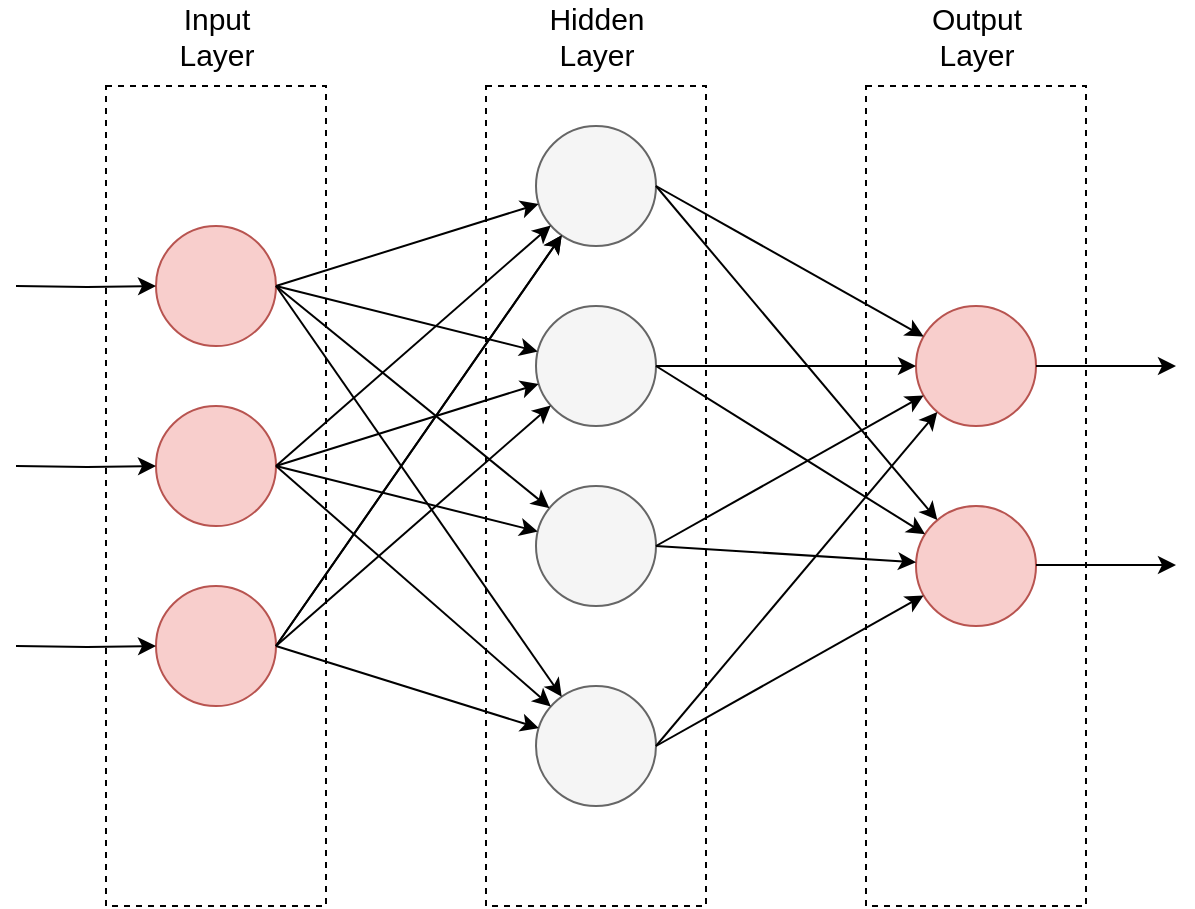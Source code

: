<mxfile version="25.0.3">
  <diagram name="Page-1" id="4U5YkGCh9nd2_-qvNMEP">
    <mxGraphModel dx="1434" dy="790" grid="1" gridSize="10" guides="1" tooltips="1" connect="1" arrows="1" fold="1" page="1" pageScale="1" pageWidth="850" pageHeight="1100" math="0" shadow="0">
      <root>
        <mxCell id="0" />
        <mxCell id="1" parent="0" />
        <mxCell id="Hle4S8Di1_Md17zHJ1X8-1" value="" style="ellipse;whiteSpace=wrap;html=1;aspect=fixed;fontSize=15;fillColor=#f8cecc;strokeColor=#b85450;fontStyle=1" vertex="1" parent="1">
          <mxGeometry x="230" y="220" width="60" height="60" as="geometry" />
        </mxCell>
        <mxCell id="Hle4S8Di1_Md17zHJ1X8-2" value="" style="ellipse;whiteSpace=wrap;html=1;aspect=fixed;fontSize=15;fillColor=#f8cecc;strokeColor=#b85450;fontStyle=1" vertex="1" parent="1">
          <mxGeometry x="230" y="310" width="60" height="60" as="geometry" />
        </mxCell>
        <mxCell id="Hle4S8Di1_Md17zHJ1X8-3" value="" style="ellipse;whiteSpace=wrap;html=1;aspect=fixed;fontSize=15;fillColor=#f8cecc;strokeColor=#b85450;fontStyle=1" vertex="1" parent="1">
          <mxGeometry x="230" y="400" width="60" height="60" as="geometry" />
        </mxCell>
        <mxCell id="Hle4S8Di1_Md17zHJ1X8-15" value="" style="edgeStyle=orthogonalEdgeStyle;rounded=0;orthogonalLoop=1;jettySize=auto;html=1;fontStyle=1" edge="1" parent="1" target="Hle4S8Di1_Md17zHJ1X8-1">
          <mxGeometry relative="1" as="geometry">
            <mxPoint x="160" y="250" as="sourcePoint" />
          </mxGeometry>
        </mxCell>
        <mxCell id="Hle4S8Di1_Md17zHJ1X8-16" value="" style="edgeStyle=orthogonalEdgeStyle;rounded=0;orthogonalLoop=1;jettySize=auto;html=1;fontStyle=1" edge="1" parent="1" target="Hle4S8Di1_Md17zHJ1X8-2">
          <mxGeometry relative="1" as="geometry">
            <mxPoint x="160" y="340" as="sourcePoint" />
          </mxGeometry>
        </mxCell>
        <mxCell id="Hle4S8Di1_Md17zHJ1X8-17" value="" style="edgeStyle=orthogonalEdgeStyle;rounded=0;orthogonalLoop=1;jettySize=auto;html=1;fontStyle=1" edge="1" parent="1" target="Hle4S8Di1_Md17zHJ1X8-3">
          <mxGeometry relative="1" as="geometry">
            <mxPoint x="160" y="430" as="sourcePoint" />
          </mxGeometry>
        </mxCell>
        <mxCell id="Hle4S8Di1_Md17zHJ1X8-32" value="" style="ellipse;whiteSpace=wrap;html=1;aspect=fixed;fontSize=15;fillColor=#f5f5f5;strokeColor=#666666;fontStyle=1;fontColor=#333333;" vertex="1" parent="1">
          <mxGeometry x="420" y="170" width="60" height="60" as="geometry" />
        </mxCell>
        <mxCell id="Hle4S8Di1_Md17zHJ1X8-33" value="" style="ellipse;whiteSpace=wrap;html=1;aspect=fixed;fontSize=15;fillColor=#f5f5f5;strokeColor=#666666;fontStyle=1;fontColor=#333333;" vertex="1" parent="1">
          <mxGeometry x="420" y="260" width="60" height="60" as="geometry" />
        </mxCell>
        <mxCell id="Hle4S8Di1_Md17zHJ1X8-34" value="" style="ellipse;whiteSpace=wrap;html=1;aspect=fixed;fontSize=15;fillColor=#f5f5f5;strokeColor=#666666;fontStyle=1;fontColor=#333333;" vertex="1" parent="1">
          <mxGeometry x="420" y="350" width="60" height="60" as="geometry" />
        </mxCell>
        <mxCell id="Hle4S8Di1_Md17zHJ1X8-35" value="" style="ellipse;whiteSpace=wrap;html=1;aspect=fixed;fontSize=15;fillColor=#f5f5f5;strokeColor=#666666;fontStyle=1;fontColor=#333333;" vertex="1" parent="1">
          <mxGeometry x="420" y="450" width="60" height="60" as="geometry" />
        </mxCell>
        <mxCell id="Hle4S8Di1_Md17zHJ1X8-36" value="" style="ellipse;whiteSpace=wrap;html=1;aspect=fixed;fontSize=15;fillColor=#f8cecc;strokeColor=#b85450;fontStyle=1" vertex="1" parent="1">
          <mxGeometry x="610" y="260" width="60" height="60" as="geometry" />
        </mxCell>
        <mxCell id="Hle4S8Di1_Md17zHJ1X8-37" value="" style="ellipse;whiteSpace=wrap;html=1;aspect=fixed;fontSize=15;fillColor=#f8cecc;strokeColor=#b85450;fontStyle=1" vertex="1" parent="1">
          <mxGeometry x="610" y="360" width="60" height="60" as="geometry" />
        </mxCell>
        <mxCell id="Hle4S8Di1_Md17zHJ1X8-38" value="" style="endArrow=classic;html=1;rounded=0;exitX=1;exitY=0.5;exitDx=0;exitDy=0;" edge="1" parent="1" source="Hle4S8Di1_Md17zHJ1X8-1" target="Hle4S8Di1_Md17zHJ1X8-32">
          <mxGeometry width="50" height="50" relative="1" as="geometry">
            <mxPoint x="310" y="260" as="sourcePoint" />
            <mxPoint x="360" y="210" as="targetPoint" />
          </mxGeometry>
        </mxCell>
        <mxCell id="Hle4S8Di1_Md17zHJ1X8-39" value="" style="endArrow=classic;html=1;rounded=0;exitX=1;exitY=0.5;exitDx=0;exitDy=0;" edge="1" parent="1" source="Hle4S8Di1_Md17zHJ1X8-2" target="Hle4S8Di1_Md17zHJ1X8-32">
          <mxGeometry width="50" height="50" relative="1" as="geometry">
            <mxPoint x="360" y="350" as="sourcePoint" />
            <mxPoint x="410" y="300" as="targetPoint" />
          </mxGeometry>
        </mxCell>
        <mxCell id="Hle4S8Di1_Md17zHJ1X8-40" value="" style="endArrow=classic;html=1;rounded=0;exitX=1;exitY=0.5;exitDx=0;exitDy=0;" edge="1" parent="1" source="Hle4S8Di1_Md17zHJ1X8-3" target="Hle4S8Di1_Md17zHJ1X8-32">
          <mxGeometry width="50" height="50" relative="1" as="geometry">
            <mxPoint x="290" y="410" as="sourcePoint" />
            <mxPoint x="427" y="290" as="targetPoint" />
          </mxGeometry>
        </mxCell>
        <mxCell id="Hle4S8Di1_Md17zHJ1X8-41" value="" style="endArrow=classic;html=1;rounded=0;exitX=1;exitY=0.5;exitDx=0;exitDy=0;" edge="1" parent="1" source="Hle4S8Di1_Md17zHJ1X8-1" target="Hle4S8Di1_Md17zHJ1X8-33">
          <mxGeometry width="50" height="50" relative="1" as="geometry">
            <mxPoint x="300" y="260" as="sourcePoint" />
            <mxPoint x="431" y="219" as="targetPoint" />
          </mxGeometry>
        </mxCell>
        <mxCell id="Hle4S8Di1_Md17zHJ1X8-42" value="" style="endArrow=classic;html=1;rounded=0;exitX=1;exitY=0.5;exitDx=0;exitDy=0;" edge="1" parent="1" source="Hle4S8Di1_Md17zHJ1X8-2" target="Hle4S8Di1_Md17zHJ1X8-33">
          <mxGeometry width="50" height="50" relative="1" as="geometry">
            <mxPoint x="300" y="350" as="sourcePoint" />
            <mxPoint x="437" y="230" as="targetPoint" />
          </mxGeometry>
        </mxCell>
        <mxCell id="Hle4S8Di1_Md17zHJ1X8-43" value="" style="endArrow=classic;html=1;rounded=0;exitX=1;exitY=0.5;exitDx=0;exitDy=0;" edge="1" parent="1" source="Hle4S8Di1_Md17zHJ1X8-2" target="Hle4S8Di1_Md17zHJ1X8-34">
          <mxGeometry width="50" height="50" relative="1" as="geometry">
            <mxPoint x="310" y="360" as="sourcePoint" />
            <mxPoint x="431" y="309" as="targetPoint" />
          </mxGeometry>
        </mxCell>
        <mxCell id="Hle4S8Di1_Md17zHJ1X8-44" value="" style="endArrow=classic;html=1;rounded=0;exitX=1;exitY=0.5;exitDx=0;exitDy=0;" edge="1" parent="1" source="Hle4S8Di1_Md17zHJ1X8-2" target="Hle4S8Di1_Md17zHJ1X8-35">
          <mxGeometry width="50" height="50" relative="1" as="geometry">
            <mxPoint x="300" y="350" as="sourcePoint" />
            <mxPoint x="431" y="383" as="targetPoint" />
          </mxGeometry>
        </mxCell>
        <mxCell id="Hle4S8Di1_Md17zHJ1X8-45" value="" style="endArrow=classic;html=1;rounded=0;exitX=1;exitY=0.5;exitDx=0;exitDy=0;" edge="1" parent="1" source="Hle4S8Di1_Md17zHJ1X8-3" target="Hle4S8Di1_Md17zHJ1X8-32">
          <mxGeometry width="50" height="50" relative="1" as="geometry">
            <mxPoint x="300" y="350" as="sourcePoint" />
            <mxPoint x="437" y="470" as="targetPoint" />
          </mxGeometry>
        </mxCell>
        <mxCell id="Hle4S8Di1_Md17zHJ1X8-46" value="" style="endArrow=classic;html=1;rounded=0;exitX=1;exitY=0.5;exitDx=0;exitDy=0;" edge="1" parent="1" source="Hle4S8Di1_Md17zHJ1X8-1" target="Hle4S8Di1_Md17zHJ1X8-34">
          <mxGeometry width="50" height="50" relative="1" as="geometry">
            <mxPoint x="300" y="260" as="sourcePoint" />
            <mxPoint x="431" y="293" as="targetPoint" />
          </mxGeometry>
        </mxCell>
        <mxCell id="Hle4S8Di1_Md17zHJ1X8-47" value="" style="endArrow=classic;html=1;rounded=0;exitX=1;exitY=0.5;exitDx=0;exitDy=0;" edge="1" parent="1" source="Hle4S8Di1_Md17zHJ1X8-1" target="Hle4S8Di1_Md17zHJ1X8-35">
          <mxGeometry width="50" height="50" relative="1" as="geometry">
            <mxPoint x="300" y="260" as="sourcePoint" />
            <mxPoint x="437" y="371" as="targetPoint" />
          </mxGeometry>
        </mxCell>
        <mxCell id="Hle4S8Di1_Md17zHJ1X8-48" value="" style="endArrow=classic;html=1;rounded=0;exitX=1;exitY=0.5;exitDx=0;exitDy=0;" edge="1" parent="1" source="Hle4S8Di1_Md17zHJ1X8-3" target="Hle4S8Di1_Md17zHJ1X8-33">
          <mxGeometry width="50" height="50" relative="1" as="geometry">
            <mxPoint x="300" y="440" as="sourcePoint" />
            <mxPoint x="443" y="235" as="targetPoint" />
          </mxGeometry>
        </mxCell>
        <mxCell id="Hle4S8Di1_Md17zHJ1X8-49" value="" style="endArrow=classic;html=1;rounded=0;exitX=1;exitY=0.5;exitDx=0;exitDy=0;" edge="1" parent="1" source="Hle4S8Di1_Md17zHJ1X8-3" target="Hle4S8Di1_Md17zHJ1X8-35">
          <mxGeometry width="50" height="50" relative="1" as="geometry">
            <mxPoint x="300" y="440" as="sourcePoint" />
            <mxPoint x="437" y="320" as="targetPoint" />
          </mxGeometry>
        </mxCell>
        <mxCell id="Hle4S8Di1_Md17zHJ1X8-51" value="" style="endArrow=classic;html=1;rounded=0;exitX=1;exitY=0.5;exitDx=0;exitDy=0;" edge="1" parent="1" source="Hle4S8Di1_Md17zHJ1X8-32" target="Hle4S8Di1_Md17zHJ1X8-36">
          <mxGeometry width="50" height="50" relative="1" as="geometry">
            <mxPoint x="530" y="220" as="sourcePoint" />
            <mxPoint x="580" y="170" as="targetPoint" />
          </mxGeometry>
        </mxCell>
        <mxCell id="Hle4S8Di1_Md17zHJ1X8-52" value="" style="endArrow=classic;html=1;rounded=0;exitX=1;exitY=0.5;exitDx=0;exitDy=0;" edge="1" parent="1" source="Hle4S8Di1_Md17zHJ1X8-32" target="Hle4S8Di1_Md17zHJ1X8-37">
          <mxGeometry width="50" height="50" relative="1" as="geometry">
            <mxPoint x="490" y="210" as="sourcePoint" />
            <mxPoint x="624" y="285" as="targetPoint" />
          </mxGeometry>
        </mxCell>
        <mxCell id="Hle4S8Di1_Md17zHJ1X8-53" value="" style="endArrow=classic;html=1;rounded=0;exitX=1;exitY=0.5;exitDx=0;exitDy=0;" edge="1" parent="1" source="Hle4S8Di1_Md17zHJ1X8-33" target="Hle4S8Di1_Md17zHJ1X8-36">
          <mxGeometry width="50" height="50" relative="1" as="geometry">
            <mxPoint x="490" y="210" as="sourcePoint" />
            <mxPoint x="624" y="285" as="targetPoint" />
          </mxGeometry>
        </mxCell>
        <mxCell id="Hle4S8Di1_Md17zHJ1X8-54" value="" style="endArrow=classic;html=1;rounded=0;exitX=1;exitY=0.5;exitDx=0;exitDy=0;" edge="1" parent="1" source="Hle4S8Di1_Md17zHJ1X8-33" target="Hle4S8Di1_Md17zHJ1X8-37">
          <mxGeometry width="50" height="50" relative="1" as="geometry">
            <mxPoint x="490" y="300" as="sourcePoint" />
            <mxPoint x="620" y="300" as="targetPoint" />
          </mxGeometry>
        </mxCell>
        <mxCell id="Hle4S8Di1_Md17zHJ1X8-55" value="" style="endArrow=classic;html=1;rounded=0;exitX=1;exitY=0.5;exitDx=0;exitDy=0;" edge="1" parent="1" source="Hle4S8Di1_Md17zHJ1X8-34" target="Hle4S8Di1_Md17zHJ1X8-36">
          <mxGeometry width="50" height="50" relative="1" as="geometry">
            <mxPoint x="490" y="300" as="sourcePoint" />
            <mxPoint x="625" y="384" as="targetPoint" />
          </mxGeometry>
        </mxCell>
        <mxCell id="Hle4S8Di1_Md17zHJ1X8-56" value="" style="endArrow=classic;html=1;rounded=0;exitX=1;exitY=0.5;exitDx=0;exitDy=0;" edge="1" parent="1" source="Hle4S8Di1_Md17zHJ1X8-34" target="Hle4S8Di1_Md17zHJ1X8-37">
          <mxGeometry width="50" height="50" relative="1" as="geometry">
            <mxPoint x="490" y="390" as="sourcePoint" />
            <mxPoint x="624" y="315" as="targetPoint" />
          </mxGeometry>
        </mxCell>
        <mxCell id="Hle4S8Di1_Md17zHJ1X8-57" value="" style="endArrow=classic;html=1;rounded=0;exitX=1;exitY=0.5;exitDx=0;exitDy=0;" edge="1" parent="1" source="Hle4S8Di1_Md17zHJ1X8-35" target="Hle4S8Di1_Md17zHJ1X8-36">
          <mxGeometry width="50" height="50" relative="1" as="geometry">
            <mxPoint x="490" y="390" as="sourcePoint" />
            <mxPoint x="620" y="398" as="targetPoint" />
          </mxGeometry>
        </mxCell>
        <mxCell id="Hle4S8Di1_Md17zHJ1X8-58" value="" style="endArrow=classic;html=1;rounded=0;exitX=1;exitY=0.5;exitDx=0;exitDy=0;" edge="1" parent="1" source="Hle4S8Di1_Md17zHJ1X8-35" target="Hle4S8Di1_Md17zHJ1X8-37">
          <mxGeometry width="50" height="50" relative="1" as="geometry">
            <mxPoint x="490" y="490" as="sourcePoint" />
            <mxPoint x="631" y="323" as="targetPoint" />
          </mxGeometry>
        </mxCell>
        <mxCell id="Hle4S8Di1_Md17zHJ1X8-59" value="" style="endArrow=classic;html=1;rounded=0;exitX=1;exitY=0.5;exitDx=0;exitDy=0;" edge="1" parent="1" source="Hle4S8Di1_Md17zHJ1X8-36">
          <mxGeometry width="50" height="50" relative="1" as="geometry">
            <mxPoint x="700" y="310" as="sourcePoint" />
            <mxPoint x="740" y="290" as="targetPoint" />
          </mxGeometry>
        </mxCell>
        <mxCell id="Hle4S8Di1_Md17zHJ1X8-61" value="" style="endArrow=classic;html=1;rounded=0;exitX=1;exitY=0.5;exitDx=0;exitDy=0;" edge="1" parent="1">
          <mxGeometry width="50" height="50" relative="1" as="geometry">
            <mxPoint x="670" y="389.5" as="sourcePoint" />
            <mxPoint x="740" y="389.5" as="targetPoint" />
          </mxGeometry>
        </mxCell>
        <mxCell id="Hle4S8Di1_Md17zHJ1X8-67" value="" style="rounded=0;whiteSpace=wrap;html=1;fillColor=none;dashed=1;" vertex="1" parent="1">
          <mxGeometry x="395" y="150" width="110" height="410" as="geometry" />
        </mxCell>
        <mxCell id="Hle4S8Di1_Md17zHJ1X8-66" value="" style="rounded=0;whiteSpace=wrap;html=1;fillColor=none;dashed=1;" vertex="1" parent="1">
          <mxGeometry x="205" y="150" width="110" height="410" as="geometry" />
        </mxCell>
        <mxCell id="Hle4S8Di1_Md17zHJ1X8-68" value="" style="rounded=0;whiteSpace=wrap;html=1;fillColor=none;dashed=1;" vertex="1" parent="1">
          <mxGeometry x="585" y="150" width="110" height="410" as="geometry" />
        </mxCell>
        <mxCell id="Hle4S8Di1_Md17zHJ1X8-69" value="Input Layer" style="text;html=1;align=center;verticalAlign=middle;whiteSpace=wrap;rounded=0;fontSize=15;" vertex="1" parent="1">
          <mxGeometry x="227.5" y="110" width="65" height="30" as="geometry" />
        </mxCell>
        <mxCell id="Hle4S8Di1_Md17zHJ1X8-70" style="edgeStyle=orthogonalEdgeStyle;rounded=0;orthogonalLoop=1;jettySize=auto;html=1;exitX=0.5;exitY=1;exitDx=0;exitDy=0;" edge="1" parent="1" source="Hle4S8Di1_Md17zHJ1X8-69" target="Hle4S8Di1_Md17zHJ1X8-69">
          <mxGeometry relative="1" as="geometry" />
        </mxCell>
        <mxCell id="Hle4S8Di1_Md17zHJ1X8-72" value="Hidden Layer" style="text;html=1;align=center;verticalAlign=middle;whiteSpace=wrap;rounded=0;fontSize=15;" vertex="1" parent="1">
          <mxGeometry x="417.5" y="110" width="65" height="30" as="geometry" />
        </mxCell>
        <mxCell id="Hle4S8Di1_Md17zHJ1X8-73" value="Output Layer" style="text;html=1;align=center;verticalAlign=middle;whiteSpace=wrap;rounded=0;fontSize=15;" vertex="1" parent="1">
          <mxGeometry x="607.5" y="110" width="65" height="30" as="geometry" />
        </mxCell>
      </root>
    </mxGraphModel>
  </diagram>
</mxfile>
